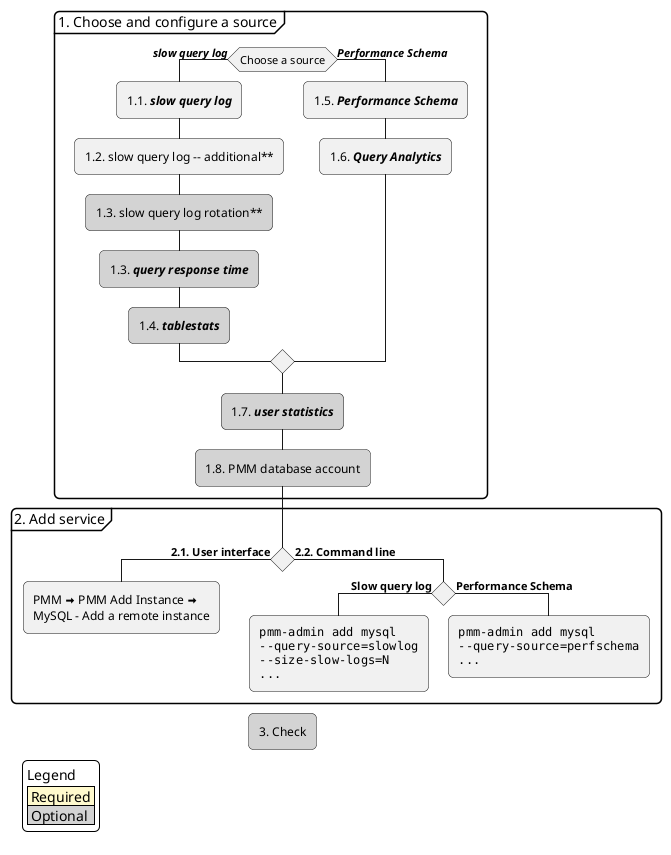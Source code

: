 ' Diagram showing sequence of tasks to set up PMM Client for MySQL
' Syntax: https://plantuml.com/activity-diagram-beta
' Icons: https://plantuml.com/openiconic
' Colour: https://plantuml.com/color
' Text: https://plantuml.com/creole
@startuml "setting-up_client_mysql"
skinparam ArrowHeadColor none
skinparam roundCorner 10
skinparam legendBackgroundColor #0000
'title "Setting up PMM Client to monitor a MySQL host\nOverview\n"
legend bottom left
Legend
<#lemonchiffon>| Required |
<#lightgrey>| Optional |
endlegend

partition "1. Choose and configure a source" {
	if (Choose a source) then (**//slow query log//**)
		:1.1. **//slow query log//**;
		:1.2. slow query log -- additional**;
		#lightgrey:1.3. slow query log rotation**;
		#lightgrey:1.3. **//query response time//**;
		#lightgrey:1.4. **//tablestats//**;
	else (**//Performance Schema//**)
		:1.5. **//Performance Schema//**;
		:1.6. **//Query Analytics//**;
	endif
	#lightgrey:1.7. **//user statistics//**;
	#lightgrey:1.8. PMM database account;
}
partition "2. Add service" {
	if () then (**2.1. User interface**)
		:PMM <&arrow-thick-right> PMM Add Instance <&arrow-thick-right>\nMySQL - Add a remote instance;
		kill
	else (**2.2. Command line**)
		if () then (**Slow query log**)
			:<code>
			pmm-admin add mysql
			--query-source=slowlog
			--size-slow-logs=N
			...
			</code>;
		else (**Performance Schema**)
			:<code>
			pmm-admin add mysql
			--query-source=perfschema
			...
			</code>;
		endif
		kill
	endif
}
#lightgrey:3. Check;
@enduml
